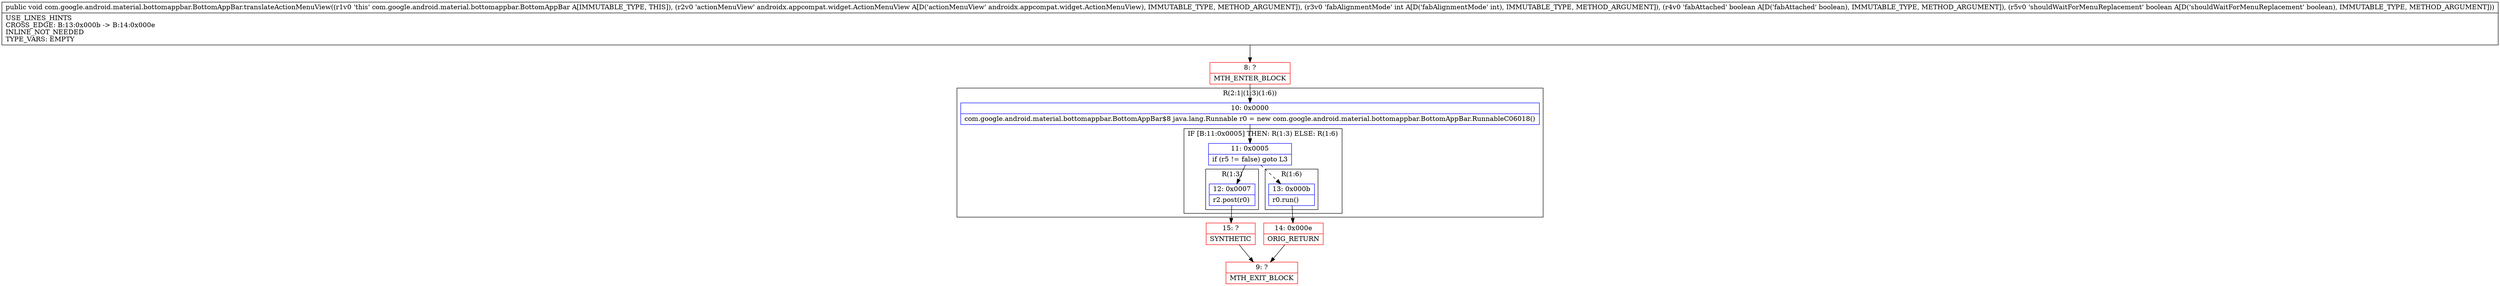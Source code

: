 digraph "CFG forcom.google.android.material.bottomappbar.BottomAppBar.translateActionMenuView(Landroidx\/appcompat\/widget\/ActionMenuView;IZZ)V" {
subgraph cluster_Region_1272274427 {
label = "R(2:1|(1:3)(1:6))";
node [shape=record,color=blue];
Node_10 [shape=record,label="{10\:\ 0x0000|com.google.android.material.bottomappbar.BottomAppBar$8 java.lang.Runnable r0 = new com.google.android.material.bottomappbar.BottomAppBar.RunnableC06018()\l}"];
subgraph cluster_IfRegion_249302890 {
label = "IF [B:11:0x0005] THEN: R(1:3) ELSE: R(1:6)";
node [shape=record,color=blue];
Node_11 [shape=record,label="{11\:\ 0x0005|if (r5 != false) goto L3\l}"];
subgraph cluster_Region_978686333 {
label = "R(1:3)";
node [shape=record,color=blue];
Node_12 [shape=record,label="{12\:\ 0x0007|r2.post(r0)\l}"];
}
subgraph cluster_Region_1467203297 {
label = "R(1:6)";
node [shape=record,color=blue];
Node_13 [shape=record,label="{13\:\ 0x000b|r0.run()\l}"];
}
}
}
Node_8 [shape=record,color=red,label="{8\:\ ?|MTH_ENTER_BLOCK\l}"];
Node_15 [shape=record,color=red,label="{15\:\ ?|SYNTHETIC\l}"];
Node_9 [shape=record,color=red,label="{9\:\ ?|MTH_EXIT_BLOCK\l}"];
Node_14 [shape=record,color=red,label="{14\:\ 0x000e|ORIG_RETURN\l}"];
MethodNode[shape=record,label="{public void com.google.android.material.bottomappbar.BottomAppBar.translateActionMenuView((r1v0 'this' com.google.android.material.bottomappbar.BottomAppBar A[IMMUTABLE_TYPE, THIS]), (r2v0 'actionMenuView' androidx.appcompat.widget.ActionMenuView A[D('actionMenuView' androidx.appcompat.widget.ActionMenuView), IMMUTABLE_TYPE, METHOD_ARGUMENT]), (r3v0 'fabAlignmentMode' int A[D('fabAlignmentMode' int), IMMUTABLE_TYPE, METHOD_ARGUMENT]), (r4v0 'fabAttached' boolean A[D('fabAttached' boolean), IMMUTABLE_TYPE, METHOD_ARGUMENT]), (r5v0 'shouldWaitForMenuReplacement' boolean A[D('shouldWaitForMenuReplacement' boolean), IMMUTABLE_TYPE, METHOD_ARGUMENT]))  | USE_LINES_HINTS\lCROSS_EDGE: B:13:0x000b \-\> B:14:0x000e\lINLINE_NOT_NEEDED\lTYPE_VARS: EMPTY\l}"];
MethodNode -> Node_8;Node_10 -> Node_11;
Node_11 -> Node_12;
Node_11 -> Node_13[style=dashed];
Node_12 -> Node_15;
Node_13 -> Node_14;
Node_8 -> Node_10;
Node_15 -> Node_9;
Node_14 -> Node_9;
}

